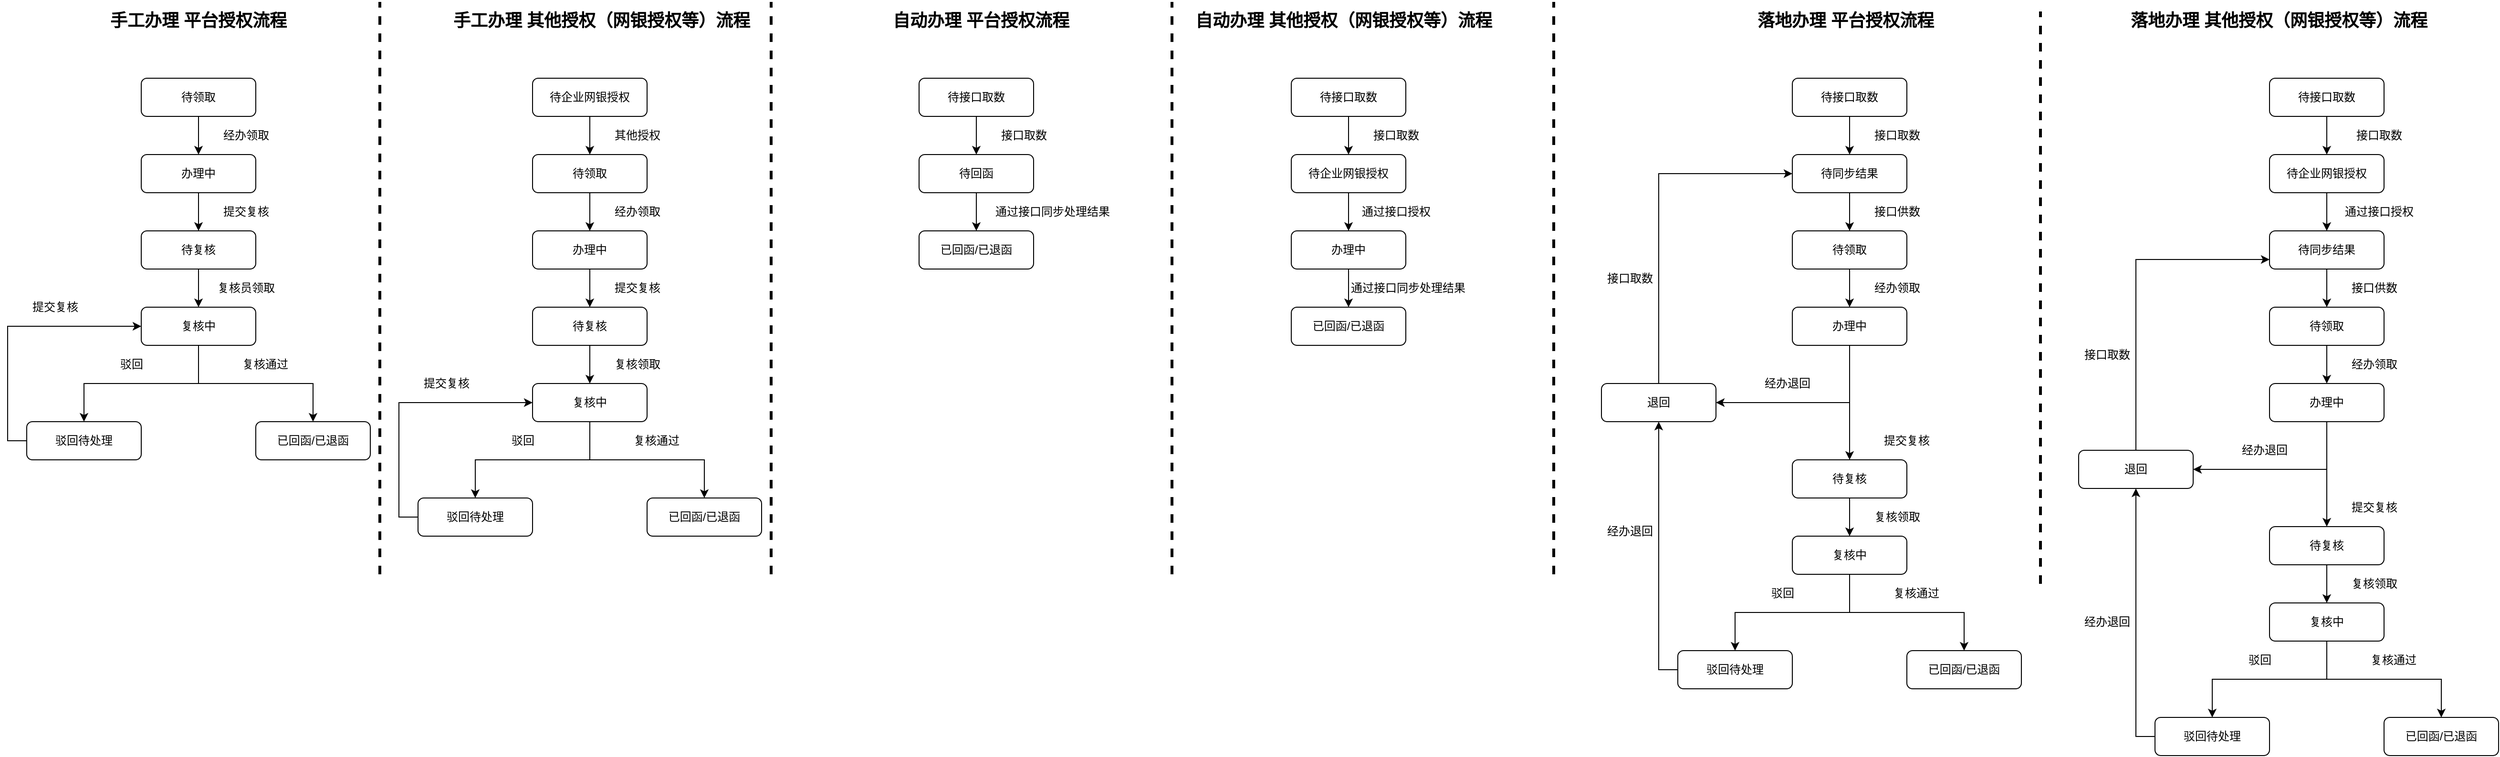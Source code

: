 <mxfile version="14.9.3" type="github">
  <diagram id="QbEDGIfnkf8j7JGIHZ4A" name="第 1 页">
    <mxGraphModel dx="2249" dy="794" grid="1" gridSize="10" guides="1" tooltips="1" connect="1" arrows="1" fold="1" page="1" pageScale="1" pageWidth="827" pageHeight="1169" math="0" shadow="0">
      <root>
        <mxCell id="0" />
        <mxCell id="1" parent="0" />
        <mxCell id="bwtcNRjYHlIZpcFxMYhS-3" style="edgeStyle=orthogonalEdgeStyle;rounded=0;orthogonalLoop=1;jettySize=auto;html=1;exitX=0.5;exitY=1;exitDx=0;exitDy=0;" parent="1" source="bwtcNRjYHlIZpcFxMYhS-1" target="bwtcNRjYHlIZpcFxMYhS-2" edge="1">
          <mxGeometry relative="1" as="geometry" />
        </mxCell>
        <mxCell id="bwtcNRjYHlIZpcFxMYhS-1" value="待企业网银授权" style="rounded=1;whiteSpace=wrap;html=1;" parent="1" vertex="1">
          <mxGeometry x="160" y="120" width="120" height="40" as="geometry" />
        </mxCell>
        <mxCell id="bwtcNRjYHlIZpcFxMYhS-6" style="edgeStyle=orthogonalEdgeStyle;rounded=0;orthogonalLoop=1;jettySize=auto;html=1;exitX=0.5;exitY=1;exitDx=0;exitDy=0;" parent="1" source="bwtcNRjYHlIZpcFxMYhS-2" target="bwtcNRjYHlIZpcFxMYhS-5" edge="1">
          <mxGeometry relative="1" as="geometry" />
        </mxCell>
        <mxCell id="bwtcNRjYHlIZpcFxMYhS-2" value="待领取" style="rounded=1;whiteSpace=wrap;html=1;" parent="1" vertex="1">
          <mxGeometry x="160" y="200" width="120" height="40" as="geometry" />
        </mxCell>
        <mxCell id="bwtcNRjYHlIZpcFxMYhS-4" value="其他授权" style="text;html=1;strokeColor=none;fillColor=none;align=center;verticalAlign=middle;whiteSpace=wrap;rounded=0;" parent="1" vertex="1">
          <mxGeometry x="220" y="170" width="100" height="20" as="geometry" />
        </mxCell>
        <mxCell id="bwtcNRjYHlIZpcFxMYhS-9" style="edgeStyle=orthogonalEdgeStyle;rounded=0;orthogonalLoop=1;jettySize=auto;html=1;exitX=0.5;exitY=1;exitDx=0;exitDy=0;" parent="1" source="bwtcNRjYHlIZpcFxMYhS-5" target="bwtcNRjYHlIZpcFxMYhS-8" edge="1">
          <mxGeometry relative="1" as="geometry" />
        </mxCell>
        <mxCell id="bwtcNRjYHlIZpcFxMYhS-5" value="办理中" style="rounded=1;whiteSpace=wrap;html=1;" parent="1" vertex="1">
          <mxGeometry x="160" y="280" width="120" height="40" as="geometry" />
        </mxCell>
        <mxCell id="bwtcNRjYHlIZpcFxMYhS-7" value="经办领取" style="text;html=1;strokeColor=none;fillColor=none;align=center;verticalAlign=middle;whiteSpace=wrap;rounded=0;" parent="1" vertex="1">
          <mxGeometry x="220" y="250" width="100" height="20" as="geometry" />
        </mxCell>
        <mxCell id="bwtcNRjYHlIZpcFxMYhS-12" style="edgeStyle=orthogonalEdgeStyle;rounded=0;orthogonalLoop=1;jettySize=auto;html=1;exitX=0.5;exitY=1;exitDx=0;exitDy=0;" parent="1" source="bwtcNRjYHlIZpcFxMYhS-8" target="bwtcNRjYHlIZpcFxMYhS-11" edge="1">
          <mxGeometry relative="1" as="geometry" />
        </mxCell>
        <mxCell id="bwtcNRjYHlIZpcFxMYhS-8" value="待复核" style="rounded=1;whiteSpace=wrap;html=1;" parent="1" vertex="1">
          <mxGeometry x="160" y="360" width="120" height="40" as="geometry" />
        </mxCell>
        <mxCell id="bwtcNRjYHlIZpcFxMYhS-10" value="提交复核" style="text;html=1;strokeColor=none;fillColor=none;align=center;verticalAlign=middle;whiteSpace=wrap;rounded=0;" parent="1" vertex="1">
          <mxGeometry x="220" y="330" width="100" height="20" as="geometry" />
        </mxCell>
        <mxCell id="bwtcNRjYHlIZpcFxMYhS-15" style="edgeStyle=orthogonalEdgeStyle;rounded=0;orthogonalLoop=1;jettySize=auto;html=1;exitX=0.5;exitY=1;exitDx=0;exitDy=0;" parent="1" source="bwtcNRjYHlIZpcFxMYhS-11" target="bwtcNRjYHlIZpcFxMYhS-14" edge="1">
          <mxGeometry relative="1" as="geometry" />
        </mxCell>
        <mxCell id="bwtcNRjYHlIZpcFxMYhS-22" style="edgeStyle=orthogonalEdgeStyle;rounded=0;orthogonalLoop=1;jettySize=auto;html=1;exitX=0.5;exitY=1;exitDx=0;exitDy=0;entryX=0.5;entryY=0;entryDx=0;entryDy=0;" parent="1" source="bwtcNRjYHlIZpcFxMYhS-11" target="zrfnW6xLEB0KDfIsIBgX-29" edge="1">
          <mxGeometry relative="1" as="geometry">
            <mxPoint x="100" y="560" as="targetPoint" />
          </mxGeometry>
        </mxCell>
        <mxCell id="bwtcNRjYHlIZpcFxMYhS-11" value="复核中" style="rounded=1;whiteSpace=wrap;html=1;" parent="1" vertex="1">
          <mxGeometry x="160" y="440" width="120" height="40" as="geometry" />
        </mxCell>
        <mxCell id="bwtcNRjYHlIZpcFxMYhS-13" value="复核领取" style="text;html=1;strokeColor=none;fillColor=none;align=center;verticalAlign=middle;whiteSpace=wrap;rounded=0;" parent="1" vertex="1">
          <mxGeometry x="220" y="410" width="100" height="20" as="geometry" />
        </mxCell>
        <mxCell id="bwtcNRjYHlIZpcFxMYhS-14" value="已回函/已退函" style="rounded=1;whiteSpace=wrap;html=1;" parent="1" vertex="1">
          <mxGeometry x="280" y="560" width="120" height="40" as="geometry" />
        </mxCell>
        <mxCell id="bwtcNRjYHlIZpcFxMYhS-18" value="复核通过" style="text;html=1;strokeColor=none;fillColor=none;align=center;verticalAlign=middle;whiteSpace=wrap;rounded=0;" parent="1" vertex="1">
          <mxGeometry x="240" y="490" width="100" height="20" as="geometry" />
        </mxCell>
        <mxCell id="bwtcNRjYHlIZpcFxMYhS-20" value="驳回" style="text;html=1;strokeColor=none;fillColor=none;align=center;verticalAlign=middle;whiteSpace=wrap;rounded=0;" parent="1" vertex="1">
          <mxGeometry x="120" y="490" width="60" height="20" as="geometry" />
        </mxCell>
        <mxCell id="bwtcNRjYHlIZpcFxMYhS-23" style="edgeStyle=orthogonalEdgeStyle;rounded=0;orthogonalLoop=1;jettySize=auto;html=1;exitX=0;exitY=0.5;exitDx=0;exitDy=0;entryX=0;entryY=0.5;entryDx=0;entryDy=0;" parent="1" source="zrfnW6xLEB0KDfIsIBgX-29" target="bwtcNRjYHlIZpcFxMYhS-11" edge="1">
          <mxGeometry relative="1" as="geometry">
            <Array as="points">
              <mxPoint x="20" y="580" />
              <mxPoint x="20" y="460" />
            </Array>
            <mxPoint x="40" y="580" as="sourcePoint" />
          </mxGeometry>
        </mxCell>
        <mxCell id="bwtcNRjYHlIZpcFxMYhS-24" value="提交复核" style="text;html=1;strokeColor=none;fillColor=none;align=center;verticalAlign=middle;whiteSpace=wrap;rounded=0;" parent="1" vertex="1">
          <mxGeometry x="40" y="430" width="60" height="20" as="geometry" />
        </mxCell>
        <mxCell id="bwtcNRjYHlIZpcFxMYhS-25" value="手工办理 其他授权（网银授权等）流程" style="text;html=1;strokeColor=none;fillColor=none;align=center;verticalAlign=middle;whiteSpace=wrap;rounded=0;fontSize=18;fontStyle=1" parent="1" vertex="1">
          <mxGeometry x="75" y="40" width="315" height="40" as="geometry" />
        </mxCell>
        <mxCell id="bwtcNRjYHlIZpcFxMYhS-28" style="edgeStyle=orthogonalEdgeStyle;rounded=0;orthogonalLoop=1;jettySize=auto;html=1;exitX=0.5;exitY=1;exitDx=0;exitDy=0;" parent="1" source="bwtcNRjYHlIZpcFxMYhS-29" target="bwtcNRjYHlIZpcFxMYhS-32" edge="1">
          <mxGeometry relative="1" as="geometry" />
        </mxCell>
        <mxCell id="bwtcNRjYHlIZpcFxMYhS-29" value="待领取" style="rounded=1;whiteSpace=wrap;html=1;" parent="1" vertex="1">
          <mxGeometry x="-250" y="120" width="120" height="40" as="geometry" />
        </mxCell>
        <mxCell id="bwtcNRjYHlIZpcFxMYhS-31" style="edgeStyle=orthogonalEdgeStyle;rounded=0;orthogonalLoop=1;jettySize=auto;html=1;exitX=0.5;exitY=1;exitDx=0;exitDy=0;" parent="1" source="bwtcNRjYHlIZpcFxMYhS-32" target="bwtcNRjYHlIZpcFxMYhS-35" edge="1">
          <mxGeometry relative="1" as="geometry" />
        </mxCell>
        <mxCell id="bwtcNRjYHlIZpcFxMYhS-32" value="办理中" style="rounded=1;whiteSpace=wrap;html=1;" parent="1" vertex="1">
          <mxGeometry x="-250" y="200" width="120" height="40" as="geometry" />
        </mxCell>
        <mxCell id="bwtcNRjYHlIZpcFxMYhS-33" value="经办领取" style="text;html=1;strokeColor=none;fillColor=none;align=center;verticalAlign=middle;whiteSpace=wrap;rounded=0;" parent="1" vertex="1">
          <mxGeometry x="-190" y="170" width="100" height="20" as="geometry" />
        </mxCell>
        <mxCell id="bwtcNRjYHlIZpcFxMYhS-34" style="edgeStyle=orthogonalEdgeStyle;rounded=0;orthogonalLoop=1;jettySize=auto;html=1;exitX=0.5;exitY=1;exitDx=0;exitDy=0;" parent="1" source="bwtcNRjYHlIZpcFxMYhS-35" target="bwtcNRjYHlIZpcFxMYhS-39" edge="1">
          <mxGeometry relative="1" as="geometry" />
        </mxCell>
        <mxCell id="bwtcNRjYHlIZpcFxMYhS-35" value="待复核" style="rounded=1;whiteSpace=wrap;html=1;" parent="1" vertex="1">
          <mxGeometry x="-250" y="280" width="120" height="40" as="geometry" />
        </mxCell>
        <mxCell id="bwtcNRjYHlIZpcFxMYhS-36" value="提交复核" style="text;html=1;strokeColor=none;fillColor=none;align=center;verticalAlign=middle;whiteSpace=wrap;rounded=0;" parent="1" vertex="1">
          <mxGeometry x="-190" y="250" width="100" height="20" as="geometry" />
        </mxCell>
        <mxCell id="bwtcNRjYHlIZpcFxMYhS-37" style="edgeStyle=orthogonalEdgeStyle;rounded=0;orthogonalLoop=1;jettySize=auto;html=1;exitX=0.5;exitY=1;exitDx=0;exitDy=0;" parent="1" source="bwtcNRjYHlIZpcFxMYhS-39" target="bwtcNRjYHlIZpcFxMYhS-41" edge="1">
          <mxGeometry relative="1" as="geometry" />
        </mxCell>
        <mxCell id="bwtcNRjYHlIZpcFxMYhS-38" style="edgeStyle=orthogonalEdgeStyle;rounded=0;orthogonalLoop=1;jettySize=auto;html=1;exitX=0.5;exitY=1;exitDx=0;exitDy=0;entryX=0.5;entryY=0;entryDx=0;entryDy=0;" parent="1" source="bwtcNRjYHlIZpcFxMYhS-39" target="bwtcNRjYHlIZpcFxMYhS-45" edge="1">
          <mxGeometry relative="1" as="geometry" />
        </mxCell>
        <mxCell id="bwtcNRjYHlIZpcFxMYhS-39" value="复核中" style="rounded=1;whiteSpace=wrap;html=1;" parent="1" vertex="1">
          <mxGeometry x="-250" y="360" width="120" height="40" as="geometry" />
        </mxCell>
        <mxCell id="bwtcNRjYHlIZpcFxMYhS-40" value="复核员领取" style="text;html=1;strokeColor=none;fillColor=none;align=center;verticalAlign=middle;whiteSpace=wrap;rounded=0;" parent="1" vertex="1">
          <mxGeometry x="-190" y="330" width="100" height="20" as="geometry" />
        </mxCell>
        <mxCell id="bwtcNRjYHlIZpcFxMYhS-41" value="已回函/已退函" style="rounded=1;whiteSpace=wrap;html=1;" parent="1" vertex="1">
          <mxGeometry x="-130" y="480" width="120" height="40" as="geometry" />
        </mxCell>
        <mxCell id="bwtcNRjYHlIZpcFxMYhS-42" value="复核通过" style="text;html=1;strokeColor=none;fillColor=none;align=center;verticalAlign=middle;whiteSpace=wrap;rounded=0;" parent="1" vertex="1">
          <mxGeometry x="-170" y="410" width="100" height="20" as="geometry" />
        </mxCell>
        <mxCell id="bwtcNRjYHlIZpcFxMYhS-43" value="驳回" style="text;html=1;strokeColor=none;fillColor=none;align=center;verticalAlign=middle;whiteSpace=wrap;rounded=0;" parent="1" vertex="1">
          <mxGeometry x="-290" y="410" width="60" height="20" as="geometry" />
        </mxCell>
        <mxCell id="bwtcNRjYHlIZpcFxMYhS-44" style="edgeStyle=orthogonalEdgeStyle;rounded=0;orthogonalLoop=1;jettySize=auto;html=1;exitX=0;exitY=0.5;exitDx=0;exitDy=0;entryX=0;entryY=0.5;entryDx=0;entryDy=0;" parent="1" source="bwtcNRjYHlIZpcFxMYhS-45" target="bwtcNRjYHlIZpcFxMYhS-39" edge="1">
          <mxGeometry relative="1" as="geometry">
            <Array as="points">
              <mxPoint x="-390" y="500" />
              <mxPoint x="-390" y="380" />
            </Array>
          </mxGeometry>
        </mxCell>
        <mxCell id="bwtcNRjYHlIZpcFxMYhS-45" value="驳回待处理" style="rounded=1;whiteSpace=wrap;html=1;" parent="1" vertex="1">
          <mxGeometry x="-370" y="480" width="120" height="40" as="geometry" />
        </mxCell>
        <mxCell id="bwtcNRjYHlIZpcFxMYhS-46" value="提交复核" style="text;html=1;strokeColor=none;fillColor=none;align=center;verticalAlign=middle;whiteSpace=wrap;rounded=0;" parent="1" vertex="1">
          <mxGeometry x="-370" y="350" width="60" height="20" as="geometry" />
        </mxCell>
        <mxCell id="bwtcNRjYHlIZpcFxMYhS-47" value="手工办理 平台授权流程" style="text;html=1;strokeColor=none;fillColor=none;align=center;verticalAlign=middle;whiteSpace=wrap;rounded=0;fontSize=18;fontStyle=1" parent="1" vertex="1">
          <mxGeometry x="-335" y="40" width="290" height="40" as="geometry" />
        </mxCell>
        <mxCell id="bwtcNRjYHlIZpcFxMYhS-48" value="" style="endArrow=none;dashed=1;html=1;fontSize=18;fontStyle=1;strokeWidth=3;" parent="1" edge="1">
          <mxGeometry width="50" height="50" relative="1" as="geometry">
            <mxPoint x="410" y="640" as="sourcePoint" />
            <mxPoint x="410" y="40" as="targetPoint" />
          </mxGeometry>
        </mxCell>
        <mxCell id="bwtcNRjYHlIZpcFxMYhS-50" value="" style="endArrow=none;dashed=1;html=1;fontSize=18;fontStyle=1;strokeWidth=3;" parent="1" edge="1">
          <mxGeometry width="50" height="50" relative="1" as="geometry">
            <mxPoint x="830" y="640" as="sourcePoint" />
            <mxPoint x="830" y="40" as="targetPoint" />
          </mxGeometry>
        </mxCell>
        <mxCell id="bwtcNRjYHlIZpcFxMYhS-103" style="edgeStyle=orthogonalEdgeStyle;rounded=0;orthogonalLoop=1;jettySize=auto;html=1;exitX=0.5;exitY=1;exitDx=0;exitDy=0;strokeWidth=1;fontSize=12;" parent="1" source="bwtcNRjYHlIZpcFxMYhS-52" target="bwtcNRjYHlIZpcFxMYhS-102" edge="1">
          <mxGeometry relative="1" as="geometry" />
        </mxCell>
        <mxCell id="bwtcNRjYHlIZpcFxMYhS-52" value="待企业网银授权" style="rounded=1;whiteSpace=wrap;html=1;" parent="1" vertex="1">
          <mxGeometry x="955" y="200" width="120" height="40" as="geometry" />
        </mxCell>
        <mxCell id="bwtcNRjYHlIZpcFxMYhS-72" value="自动办理 其他授权（网银授权等）流程" style="text;html=1;strokeColor=none;fillColor=none;align=center;verticalAlign=middle;whiteSpace=wrap;rounded=0;fontSize=18;fontStyle=1" parent="1" vertex="1">
          <mxGeometry x="840" y="50" width="340" height="20" as="geometry" />
        </mxCell>
        <mxCell id="bwtcNRjYHlIZpcFxMYhS-73" value="" style="endArrow=none;dashed=1;html=1;fontSize=18;fontStyle=1;strokeWidth=3;" parent="1" edge="1">
          <mxGeometry width="50" height="50" relative="1" as="geometry">
            <mxPoint x="1230" y="640" as="sourcePoint" />
            <mxPoint x="1230" y="40" as="targetPoint" />
          </mxGeometry>
        </mxCell>
        <mxCell id="bwtcNRjYHlIZpcFxMYhS-94" value="自动办理 平台授权流程" style="text;html=1;strokeColor=none;fillColor=none;align=center;verticalAlign=middle;whiteSpace=wrap;rounded=0;fontSize=18;fontStyle=1" parent="1" vertex="1">
          <mxGeometry x="485" y="50" width="290" height="20" as="geometry" />
        </mxCell>
        <mxCell id="bwtcNRjYHlIZpcFxMYhS-99" value="已回函/已退函" style="rounded=1;whiteSpace=wrap;html=1;fontSize=12;" parent="1" vertex="1">
          <mxGeometry x="955" y="360" width="120" height="40" as="geometry" />
        </mxCell>
        <mxCell id="bwtcNRjYHlIZpcFxMYhS-106" style="edgeStyle=orthogonalEdgeStyle;rounded=0;orthogonalLoop=1;jettySize=auto;html=1;exitX=0.5;exitY=1;exitDx=0;exitDy=0;strokeWidth=1;fontSize=12;" parent="1" source="bwtcNRjYHlIZpcFxMYhS-102" target="bwtcNRjYHlIZpcFxMYhS-99" edge="1">
          <mxGeometry relative="1" as="geometry" />
        </mxCell>
        <mxCell id="bwtcNRjYHlIZpcFxMYhS-102" value="办理中" style="rounded=1;whiteSpace=wrap;html=1;fontSize=12;" parent="1" vertex="1">
          <mxGeometry x="955" y="280" width="120" height="40" as="geometry" />
        </mxCell>
        <mxCell id="bwtcNRjYHlIZpcFxMYhS-104" value="通过接口授权" style="text;html=1;strokeColor=none;fillColor=none;align=center;verticalAlign=middle;whiteSpace=wrap;rounded=0;" parent="1" vertex="1">
          <mxGeometry x="1015" y="250" width="100" height="20" as="geometry" />
        </mxCell>
        <mxCell id="bwtcNRjYHlIZpcFxMYhS-108" value="落地办理 其他授权（网银授权等）流程" style="text;html=1;strokeColor=none;fillColor=none;align=center;verticalAlign=middle;whiteSpace=wrap;rounded=0;fontSize=18;fontStyle=1" parent="1" vertex="1">
          <mxGeometry x="1830" y="50" width="320" height="20" as="geometry" />
        </mxCell>
        <mxCell id="bwtcNRjYHlIZpcFxMYhS-114" style="edgeStyle=orthogonalEdgeStyle;rounded=0;orthogonalLoop=1;jettySize=auto;html=1;exitX=0.5;exitY=1;exitDx=0;exitDy=0;strokeWidth=1;fontSize=12;" parent="1" source="bwtcNRjYHlIZpcFxMYhS-109" target="bwtcNRjYHlIZpcFxMYhS-113" edge="1">
          <mxGeometry relative="1" as="geometry" />
        </mxCell>
        <mxCell id="bwtcNRjYHlIZpcFxMYhS-109" value="待接口取数" style="rounded=1;whiteSpace=wrap;html=1;" parent="1" vertex="1">
          <mxGeometry x="1980" y="120" width="120" height="40" as="geometry" />
        </mxCell>
        <mxCell id="bwtcNRjYHlIZpcFxMYhS-111" style="edgeStyle=orthogonalEdgeStyle;rounded=0;orthogonalLoop=1;jettySize=auto;html=1;exitX=0.5;exitY=1;exitDx=0;exitDy=0;entryX=0.5;entryY=0;entryDx=0;entryDy=0;strokeWidth=1;fontSize=12;" parent="1" source="bwtcNRjYHlIZpcFxMYhS-110" target="bwtcNRjYHlIZpcFxMYhS-52" edge="1">
          <mxGeometry relative="1" as="geometry" />
        </mxCell>
        <mxCell id="bwtcNRjYHlIZpcFxMYhS-110" value="待接口取数" style="rounded=1;whiteSpace=wrap;html=1;" parent="1" vertex="1">
          <mxGeometry x="955" y="120" width="120" height="40" as="geometry" />
        </mxCell>
        <mxCell id="bwtcNRjYHlIZpcFxMYhS-112" value="接口取数" style="text;html=1;strokeColor=none;fillColor=none;align=center;verticalAlign=middle;whiteSpace=wrap;rounded=0;" parent="1" vertex="1">
          <mxGeometry x="1015" y="170" width="100" height="20" as="geometry" />
        </mxCell>
        <mxCell id="zrfnW6xLEB0KDfIsIBgX-12" style="edgeStyle=orthogonalEdgeStyle;rounded=0;orthogonalLoop=1;jettySize=auto;html=1;exitX=0.5;exitY=1;exitDx=0;exitDy=0;entryX=0.5;entryY=0;entryDx=0;entryDy=0;" edge="1" parent="1" source="bwtcNRjYHlIZpcFxMYhS-113" target="zrfnW6xLEB0KDfIsIBgX-10">
          <mxGeometry relative="1" as="geometry" />
        </mxCell>
        <mxCell id="bwtcNRjYHlIZpcFxMYhS-113" value="待企业网银授权" style="rounded=1;whiteSpace=wrap;html=1;fontSize=12;" parent="1" vertex="1">
          <mxGeometry x="1980" y="200" width="120" height="40" as="geometry" />
        </mxCell>
        <mxCell id="bwtcNRjYHlIZpcFxMYhS-115" value="接口取数" style="text;html=1;strokeColor=none;fillColor=none;align=center;verticalAlign=middle;whiteSpace=wrap;rounded=0;" parent="1" vertex="1">
          <mxGeometry x="2045" y="170" width="100" height="20" as="geometry" />
        </mxCell>
        <mxCell id="bwtcNRjYHlIZpcFxMYhS-124" value="通过接口授权" style="text;html=1;strokeColor=none;fillColor=none;align=center;verticalAlign=middle;whiteSpace=wrap;rounded=0;" parent="1" vertex="1">
          <mxGeometry x="2045" y="250" width="100" height="20" as="geometry" />
        </mxCell>
        <mxCell id="bwtcNRjYHlIZpcFxMYhS-165" style="edgeStyle=orthogonalEdgeStyle;rounded=0;orthogonalLoop=1;jettySize=auto;html=1;exitX=0.5;exitY=1;exitDx=0;exitDy=0;strokeWidth=1;fontSize=12;" parent="1" source="bwtcNRjYHlIZpcFxMYhS-154" target="bwtcNRjYHlIZpcFxMYhS-164" edge="1">
          <mxGeometry relative="1" as="geometry" />
        </mxCell>
        <mxCell id="bwtcNRjYHlIZpcFxMYhS-154" value="待回函" style="rounded=1;whiteSpace=wrap;html=1;" parent="1" vertex="1">
          <mxGeometry x="565" y="200" width="120" height="40" as="geometry" />
        </mxCell>
        <mxCell id="bwtcNRjYHlIZpcFxMYhS-160" value="通过接口同步处理结果" style="text;html=1;strokeColor=none;fillColor=none;align=center;verticalAlign=middle;whiteSpace=wrap;rounded=0;" parent="1" vertex="1">
          <mxGeometry x="640" y="250" width="130" height="20" as="geometry" />
        </mxCell>
        <mxCell id="bwtcNRjYHlIZpcFxMYhS-161" style="edgeStyle=orthogonalEdgeStyle;rounded=0;orthogonalLoop=1;jettySize=auto;html=1;exitX=0.5;exitY=1;exitDx=0;exitDy=0;entryX=0.5;entryY=0;entryDx=0;entryDy=0;strokeWidth=1;fontSize=12;" parent="1" source="bwtcNRjYHlIZpcFxMYhS-162" target="bwtcNRjYHlIZpcFxMYhS-154" edge="1">
          <mxGeometry relative="1" as="geometry" />
        </mxCell>
        <mxCell id="bwtcNRjYHlIZpcFxMYhS-162" value="待接口取数" style="rounded=1;whiteSpace=wrap;html=1;" parent="1" vertex="1">
          <mxGeometry x="565" y="120" width="120" height="40" as="geometry" />
        </mxCell>
        <mxCell id="bwtcNRjYHlIZpcFxMYhS-163" value="接口取数" style="text;html=1;strokeColor=none;fillColor=none;align=center;verticalAlign=middle;whiteSpace=wrap;rounded=0;" parent="1" vertex="1">
          <mxGeometry x="625" y="170" width="100" height="20" as="geometry" />
        </mxCell>
        <mxCell id="bwtcNRjYHlIZpcFxMYhS-164" value="已回函/已退函" style="rounded=1;whiteSpace=wrap;html=1;fontSize=12;" parent="1" vertex="1">
          <mxGeometry x="565" y="280" width="120" height="40" as="geometry" />
        </mxCell>
        <mxCell id="bwtcNRjYHlIZpcFxMYhS-170" value="落地办理 平台授权流程" style="text;html=1;strokeColor=none;fillColor=none;align=center;verticalAlign=middle;whiteSpace=wrap;rounded=0;fontSize=18;fontStyle=1" parent="1" vertex="1">
          <mxGeometry x="1391" y="50" width="290" height="20" as="geometry" />
        </mxCell>
        <mxCell id="bwtcNRjYHlIZpcFxMYhS-201" value="通过接口同步处理结果" style="text;html=1;strokeColor=none;fillColor=none;align=center;verticalAlign=middle;whiteSpace=wrap;rounded=0;" parent="1" vertex="1">
          <mxGeometry x="1015" y="330" width="125" height="20" as="geometry" />
        </mxCell>
        <mxCell id="fkF1EM9bubWEw_HmZlim-2" value="" style="endArrow=none;dashed=1;html=1;fontSize=18;fontStyle=1;strokeWidth=3;" parent="1" edge="1">
          <mxGeometry width="50" height="50" relative="1" as="geometry">
            <mxPoint x="1740" y="650" as="sourcePoint" />
            <mxPoint x="1740" y="50" as="targetPoint" />
          </mxGeometry>
        </mxCell>
        <mxCell id="fkF1EM9bubWEw_HmZlim-3" value="" style="endArrow=none;dashed=1;html=1;fontSize=18;fontStyle=1;strokeWidth=3;" parent="1" edge="1">
          <mxGeometry width="50" height="50" relative="1" as="geometry">
            <mxPoint y="640" as="sourcePoint" />
            <mxPoint y="40" as="targetPoint" />
          </mxGeometry>
        </mxCell>
        <mxCell id="fkF1EM9bubWEw_HmZlim-22" style="edgeStyle=orthogonalEdgeStyle;rounded=0;orthogonalLoop=1;jettySize=auto;html=1;exitX=0.5;exitY=1;exitDx=0;exitDy=0;" parent="1" source="fkF1EM9bubWEw_HmZlim-23" target="fkF1EM9bubWEw_HmZlim-25" edge="1">
          <mxGeometry relative="1" as="geometry" />
        </mxCell>
        <mxCell id="fkF1EM9bubWEw_HmZlim-23" value="待领取" style="rounded=1;whiteSpace=wrap;html=1;" parent="1" vertex="1">
          <mxGeometry x="1480" y="280" width="120" height="40" as="geometry" />
        </mxCell>
        <mxCell id="fkF1EM9bubWEw_HmZlim-24" style="edgeStyle=orthogonalEdgeStyle;rounded=0;orthogonalLoop=1;jettySize=auto;html=1;exitX=0.5;exitY=1;exitDx=0;exitDy=0;" parent="1" source="fkF1EM9bubWEw_HmZlim-25" target="fkF1EM9bubWEw_HmZlim-28" edge="1">
          <mxGeometry relative="1" as="geometry">
            <mxPoint x="1540" y="440" as="sourcePoint" />
          </mxGeometry>
        </mxCell>
        <mxCell id="zrfnW6xLEB0KDfIsIBgX-15" style="edgeStyle=orthogonalEdgeStyle;rounded=0;orthogonalLoop=1;jettySize=auto;html=1;exitX=0.5;exitY=1;exitDx=0;exitDy=0;entryX=1;entryY=0.5;entryDx=0;entryDy=0;" edge="1" parent="1" source="fkF1EM9bubWEw_HmZlim-25" target="zrfnW6xLEB0KDfIsIBgX-14">
          <mxGeometry relative="1" as="geometry">
            <mxPoint x="1540" y="440" as="sourcePoint" />
            <Array as="points">
              <mxPoint x="1540" y="460" />
            </Array>
          </mxGeometry>
        </mxCell>
        <mxCell id="fkF1EM9bubWEw_HmZlim-25" value="办理中" style="rounded=1;whiteSpace=wrap;html=1;" parent="1" vertex="1">
          <mxGeometry x="1480" y="360" width="120" height="40" as="geometry" />
        </mxCell>
        <mxCell id="fkF1EM9bubWEw_HmZlim-26" value="经办领取" style="text;html=1;strokeColor=none;fillColor=none;align=center;verticalAlign=middle;whiteSpace=wrap;rounded=0;" parent="1" vertex="1">
          <mxGeometry x="1540" y="330" width="100" height="20" as="geometry" />
        </mxCell>
        <mxCell id="fkF1EM9bubWEw_HmZlim-27" style="edgeStyle=orthogonalEdgeStyle;rounded=0;orthogonalLoop=1;jettySize=auto;html=1;exitX=0.5;exitY=1;exitDx=0;exitDy=0;" parent="1" source="fkF1EM9bubWEw_HmZlim-28" target="fkF1EM9bubWEw_HmZlim-32" edge="1">
          <mxGeometry relative="1" as="geometry" />
        </mxCell>
        <mxCell id="fkF1EM9bubWEw_HmZlim-28" value="待复核" style="rounded=1;whiteSpace=wrap;html=1;" parent="1" vertex="1">
          <mxGeometry x="1480" y="520" width="120" height="40" as="geometry" />
        </mxCell>
        <mxCell id="fkF1EM9bubWEw_HmZlim-29" value="提交复核" style="text;html=1;strokeColor=none;fillColor=none;align=center;verticalAlign=middle;whiteSpace=wrap;rounded=0;" parent="1" vertex="1">
          <mxGeometry x="1550" y="490" width="100" height="20" as="geometry" />
        </mxCell>
        <mxCell id="fkF1EM9bubWEw_HmZlim-30" style="edgeStyle=orthogonalEdgeStyle;rounded=0;orthogonalLoop=1;jettySize=auto;html=1;exitX=0.5;exitY=1;exitDx=0;exitDy=0;" parent="1" source="fkF1EM9bubWEw_HmZlim-32" target="fkF1EM9bubWEw_HmZlim-34" edge="1">
          <mxGeometry relative="1" as="geometry" />
        </mxCell>
        <mxCell id="fkF1EM9bubWEw_HmZlim-31" style="edgeStyle=orthogonalEdgeStyle;rounded=0;orthogonalLoop=1;jettySize=auto;html=1;exitX=0.5;exitY=1;exitDx=0;exitDy=0;entryX=0.5;entryY=0;entryDx=0;entryDy=0;" parent="1" source="fkF1EM9bubWEw_HmZlim-32" target="fkF1EM9bubWEw_HmZlim-38" edge="1">
          <mxGeometry relative="1" as="geometry" />
        </mxCell>
        <mxCell id="fkF1EM9bubWEw_HmZlim-32" value="复核中" style="rounded=1;whiteSpace=wrap;html=1;" parent="1" vertex="1">
          <mxGeometry x="1480" y="600" width="120" height="40" as="geometry" />
        </mxCell>
        <mxCell id="fkF1EM9bubWEw_HmZlim-33" value="复核领取" style="text;html=1;strokeColor=none;fillColor=none;align=center;verticalAlign=middle;whiteSpace=wrap;rounded=0;" parent="1" vertex="1">
          <mxGeometry x="1540" y="570" width="100" height="20" as="geometry" />
        </mxCell>
        <mxCell id="fkF1EM9bubWEw_HmZlim-34" value="已回函/已退函" style="rounded=1;whiteSpace=wrap;html=1;" parent="1" vertex="1">
          <mxGeometry x="1600" y="720" width="120" height="40" as="geometry" />
        </mxCell>
        <mxCell id="fkF1EM9bubWEw_HmZlim-35" value="复核通过" style="text;html=1;strokeColor=none;fillColor=none;align=center;verticalAlign=middle;whiteSpace=wrap;rounded=0;" parent="1" vertex="1">
          <mxGeometry x="1560" y="650" width="100" height="20" as="geometry" />
        </mxCell>
        <mxCell id="fkF1EM9bubWEw_HmZlim-36" value="驳回" style="text;html=1;strokeColor=none;fillColor=none;align=center;verticalAlign=middle;whiteSpace=wrap;rounded=0;" parent="1" vertex="1">
          <mxGeometry x="1440" y="650" width="60" height="20" as="geometry" />
        </mxCell>
        <mxCell id="fkF1EM9bubWEw_HmZlim-37" style="edgeStyle=orthogonalEdgeStyle;rounded=0;orthogonalLoop=1;jettySize=auto;html=1;exitX=0;exitY=0.5;exitDx=0;exitDy=0;entryX=0.5;entryY=1;entryDx=0;entryDy=0;" parent="1" source="fkF1EM9bubWEw_HmZlim-38" target="zrfnW6xLEB0KDfIsIBgX-14" edge="1">
          <mxGeometry relative="1" as="geometry">
            <Array as="points">
              <mxPoint x="1340" y="740" />
            </Array>
            <mxPoint x="1480" y="540" as="targetPoint" />
          </mxGeometry>
        </mxCell>
        <mxCell id="fkF1EM9bubWEw_HmZlim-38" value="驳回待处理" style="rounded=1;whiteSpace=wrap;html=1;" parent="1" vertex="1">
          <mxGeometry x="1360" y="720" width="120" height="40" as="geometry" />
        </mxCell>
        <mxCell id="fkF1EM9bubWEw_HmZlim-40" style="edgeStyle=orthogonalEdgeStyle;rounded=0;orthogonalLoop=1;jettySize=auto;html=1;exitX=0.5;exitY=1;exitDx=0;exitDy=0;" parent="1" source="fkF1EM9bubWEw_HmZlim-41" target="fkF1EM9bubWEw_HmZlim-43" edge="1">
          <mxGeometry relative="1" as="geometry" />
        </mxCell>
        <mxCell id="fkF1EM9bubWEw_HmZlim-41" value="待领取" style="rounded=1;whiteSpace=wrap;html=1;" parent="1" vertex="1">
          <mxGeometry x="1980" y="360" width="120" height="40" as="geometry" />
        </mxCell>
        <mxCell id="fkF1EM9bubWEw_HmZlim-42" style="edgeStyle=orthogonalEdgeStyle;rounded=0;orthogonalLoop=1;jettySize=auto;html=1;exitX=0.5;exitY=1;exitDx=0;exitDy=0;" parent="1" source="fkF1EM9bubWEw_HmZlim-43" target="fkF1EM9bubWEw_HmZlim-46" edge="1">
          <mxGeometry relative="1" as="geometry" />
        </mxCell>
        <mxCell id="zrfnW6xLEB0KDfIsIBgX-20" style="edgeStyle=orthogonalEdgeStyle;rounded=0;orthogonalLoop=1;jettySize=auto;html=1;exitX=0.5;exitY=1;exitDx=0;exitDy=0;entryX=1;entryY=0.5;entryDx=0;entryDy=0;" edge="1" parent="1" source="fkF1EM9bubWEw_HmZlim-43" target="zrfnW6xLEB0KDfIsIBgX-19">
          <mxGeometry relative="1" as="geometry" />
        </mxCell>
        <mxCell id="fkF1EM9bubWEw_HmZlim-43" value="办理中" style="rounded=1;whiteSpace=wrap;html=1;" parent="1" vertex="1">
          <mxGeometry x="1980" y="440" width="120" height="40" as="geometry" />
        </mxCell>
        <mxCell id="fkF1EM9bubWEw_HmZlim-44" value="经办领取" style="text;html=1;strokeColor=none;fillColor=none;align=center;verticalAlign=middle;whiteSpace=wrap;rounded=0;" parent="1" vertex="1">
          <mxGeometry x="2040" y="410" width="100" height="20" as="geometry" />
        </mxCell>
        <mxCell id="fkF1EM9bubWEw_HmZlim-45" style="edgeStyle=orthogonalEdgeStyle;rounded=0;orthogonalLoop=1;jettySize=auto;html=1;exitX=0.5;exitY=1;exitDx=0;exitDy=0;" parent="1" source="fkF1EM9bubWEw_HmZlim-46" target="fkF1EM9bubWEw_HmZlim-50" edge="1">
          <mxGeometry relative="1" as="geometry" />
        </mxCell>
        <mxCell id="fkF1EM9bubWEw_HmZlim-46" value="待复核" style="rounded=1;whiteSpace=wrap;html=1;" parent="1" vertex="1">
          <mxGeometry x="1980" y="590" width="120" height="40" as="geometry" />
        </mxCell>
        <mxCell id="fkF1EM9bubWEw_HmZlim-47" value="提交复核" style="text;html=1;strokeColor=none;fillColor=none;align=center;verticalAlign=middle;whiteSpace=wrap;rounded=0;" parent="1" vertex="1">
          <mxGeometry x="2040" y="560" width="100" height="20" as="geometry" />
        </mxCell>
        <mxCell id="fkF1EM9bubWEw_HmZlim-48" style="edgeStyle=orthogonalEdgeStyle;rounded=0;orthogonalLoop=1;jettySize=auto;html=1;exitX=0.5;exitY=1;exitDx=0;exitDy=0;" parent="1" source="fkF1EM9bubWEw_HmZlim-50" target="fkF1EM9bubWEw_HmZlim-52" edge="1">
          <mxGeometry relative="1" as="geometry" />
        </mxCell>
        <mxCell id="fkF1EM9bubWEw_HmZlim-49" style="edgeStyle=orthogonalEdgeStyle;rounded=0;orthogonalLoop=1;jettySize=auto;html=1;exitX=0.5;exitY=1;exitDx=0;exitDy=0;entryX=0.5;entryY=0;entryDx=0;entryDy=0;" parent="1" source="fkF1EM9bubWEw_HmZlim-50" target="fkF1EM9bubWEw_HmZlim-56" edge="1">
          <mxGeometry relative="1" as="geometry" />
        </mxCell>
        <mxCell id="fkF1EM9bubWEw_HmZlim-50" value="复核中" style="rounded=1;whiteSpace=wrap;html=1;" parent="1" vertex="1">
          <mxGeometry x="1980" y="670" width="120" height="40" as="geometry" />
        </mxCell>
        <mxCell id="fkF1EM9bubWEw_HmZlim-51" value="复核领取" style="text;html=1;strokeColor=none;fillColor=none;align=center;verticalAlign=middle;whiteSpace=wrap;rounded=0;" parent="1" vertex="1">
          <mxGeometry x="2040" y="640" width="100" height="20" as="geometry" />
        </mxCell>
        <mxCell id="fkF1EM9bubWEw_HmZlim-52" value="已回函/已退函" style="rounded=1;whiteSpace=wrap;html=1;" parent="1" vertex="1">
          <mxGeometry x="2100" y="790" width="120" height="40" as="geometry" />
        </mxCell>
        <mxCell id="fkF1EM9bubWEw_HmZlim-53" value="复核通过" style="text;html=1;strokeColor=none;fillColor=none;align=center;verticalAlign=middle;whiteSpace=wrap;rounded=0;" parent="1" vertex="1">
          <mxGeometry x="2060" y="720" width="100" height="20" as="geometry" />
        </mxCell>
        <mxCell id="fkF1EM9bubWEw_HmZlim-54" value="驳回" style="text;html=1;strokeColor=none;fillColor=none;align=center;verticalAlign=middle;whiteSpace=wrap;rounded=0;" parent="1" vertex="1">
          <mxGeometry x="1940" y="720" width="60" height="20" as="geometry" />
        </mxCell>
        <mxCell id="fkF1EM9bubWEw_HmZlim-55" style="edgeStyle=orthogonalEdgeStyle;rounded=0;orthogonalLoop=1;jettySize=auto;html=1;exitX=0;exitY=0.5;exitDx=0;exitDy=0;entryX=0.5;entryY=1;entryDx=0;entryDy=0;" parent="1" source="fkF1EM9bubWEw_HmZlim-56" target="zrfnW6xLEB0KDfIsIBgX-19" edge="1">
          <mxGeometry relative="1" as="geometry">
            <Array as="points">
              <mxPoint x="1840" y="810" />
            </Array>
            <mxPoint x="1980" y="380" as="targetPoint" />
          </mxGeometry>
        </mxCell>
        <mxCell id="fkF1EM9bubWEw_HmZlim-56" value="驳回待处理" style="rounded=1;whiteSpace=wrap;html=1;" parent="1" vertex="1">
          <mxGeometry x="1860" y="790" width="120" height="40" as="geometry" />
        </mxCell>
        <mxCell id="zrfnW6xLEB0KDfIsIBgX-6" style="edgeStyle=orthogonalEdgeStyle;rounded=0;orthogonalLoop=1;jettySize=auto;html=1;exitX=0.5;exitY=1;exitDx=0;exitDy=0;entryX=0.5;entryY=0;entryDx=0;entryDy=0;" edge="1" parent="1" source="zrfnW6xLEB0KDfIsIBgX-1" target="zrfnW6xLEB0KDfIsIBgX-5">
          <mxGeometry relative="1" as="geometry" />
        </mxCell>
        <mxCell id="zrfnW6xLEB0KDfIsIBgX-1" value="待接口取数" style="rounded=1;whiteSpace=wrap;html=1;" vertex="1" parent="1">
          <mxGeometry x="1480" y="120" width="120" height="40" as="geometry" />
        </mxCell>
        <mxCell id="zrfnW6xLEB0KDfIsIBgX-4" value="接口取数" style="text;html=1;strokeColor=none;fillColor=none;align=center;verticalAlign=middle;whiteSpace=wrap;rounded=0;" vertex="1" parent="1">
          <mxGeometry x="1540" y="170" width="100" height="20" as="geometry" />
        </mxCell>
        <mxCell id="zrfnW6xLEB0KDfIsIBgX-7" style="edgeStyle=orthogonalEdgeStyle;rounded=0;orthogonalLoop=1;jettySize=auto;html=1;exitX=0.5;exitY=1;exitDx=0;exitDy=0;entryX=0.5;entryY=0;entryDx=0;entryDy=0;" edge="1" parent="1" source="zrfnW6xLEB0KDfIsIBgX-5" target="fkF1EM9bubWEw_HmZlim-23">
          <mxGeometry relative="1" as="geometry" />
        </mxCell>
        <mxCell id="zrfnW6xLEB0KDfIsIBgX-5" value="待同步结果" style="rounded=1;whiteSpace=wrap;html=1;" vertex="1" parent="1">
          <mxGeometry x="1480" y="200" width="120" height="40" as="geometry" />
        </mxCell>
        <mxCell id="zrfnW6xLEB0KDfIsIBgX-8" value="接口供数" style="text;html=1;strokeColor=none;fillColor=none;align=center;verticalAlign=middle;whiteSpace=wrap;rounded=0;" vertex="1" parent="1">
          <mxGeometry x="1540" y="250" width="100" height="20" as="geometry" />
        </mxCell>
        <mxCell id="zrfnW6xLEB0KDfIsIBgX-9" style="edgeStyle=orthogonalEdgeStyle;rounded=0;orthogonalLoop=1;jettySize=auto;html=1;exitX=0.5;exitY=1;exitDx=0;exitDy=0;" edge="1" source="zrfnW6xLEB0KDfIsIBgX-10" parent="1">
          <mxGeometry relative="1" as="geometry">
            <mxPoint x="2040" y="360" as="targetPoint" />
          </mxGeometry>
        </mxCell>
        <mxCell id="zrfnW6xLEB0KDfIsIBgX-10" value="待同步结果" style="rounded=1;whiteSpace=wrap;html=1;" vertex="1" parent="1">
          <mxGeometry x="1980" y="280" width="120" height="40" as="geometry" />
        </mxCell>
        <mxCell id="zrfnW6xLEB0KDfIsIBgX-11" value="接口供数" style="text;html=1;strokeColor=none;fillColor=none;align=center;verticalAlign=middle;whiteSpace=wrap;rounded=0;" vertex="1" parent="1">
          <mxGeometry x="2040" y="330" width="100" height="20" as="geometry" />
        </mxCell>
        <mxCell id="zrfnW6xLEB0KDfIsIBgX-17" style="edgeStyle=orthogonalEdgeStyle;rounded=0;orthogonalLoop=1;jettySize=auto;html=1;exitX=0;exitY=0.5;exitDx=0;exitDy=0;" edge="1" parent="1" source="zrfnW6xLEB0KDfIsIBgX-14">
          <mxGeometry relative="1" as="geometry">
            <mxPoint x="1480" y="220" as="targetPoint" />
            <Array as="points">
              <mxPoint x="1340" y="460" />
              <mxPoint x="1340" y="220" />
            </Array>
          </mxGeometry>
        </mxCell>
        <mxCell id="zrfnW6xLEB0KDfIsIBgX-14" value="退回" style="rounded=1;whiteSpace=wrap;html=1;" vertex="1" parent="1">
          <mxGeometry x="1280" y="440" width="120" height="40" as="geometry" />
        </mxCell>
        <mxCell id="zrfnW6xLEB0KDfIsIBgX-16" value="经办退回" style="text;html=1;strokeColor=none;fillColor=none;align=center;verticalAlign=middle;whiteSpace=wrap;rounded=0;" vertex="1" parent="1">
          <mxGeometry x="1450" y="430" width="50" height="20" as="geometry" />
        </mxCell>
        <mxCell id="zrfnW6xLEB0KDfIsIBgX-18" value="接口取数" style="text;html=1;strokeColor=none;fillColor=none;align=center;verticalAlign=middle;whiteSpace=wrap;rounded=0;" vertex="1" parent="1">
          <mxGeometry x="1280" y="320" width="60" height="20" as="geometry" />
        </mxCell>
        <mxCell id="zrfnW6xLEB0KDfIsIBgX-21" style="edgeStyle=orthogonalEdgeStyle;rounded=0;orthogonalLoop=1;jettySize=auto;html=1;exitX=0.5;exitY=0;exitDx=0;exitDy=0;entryX=0;entryY=0.75;entryDx=0;entryDy=0;" edge="1" parent="1" source="zrfnW6xLEB0KDfIsIBgX-19" target="zrfnW6xLEB0KDfIsIBgX-10">
          <mxGeometry relative="1" as="geometry" />
        </mxCell>
        <mxCell id="zrfnW6xLEB0KDfIsIBgX-19" value="退回" style="rounded=1;whiteSpace=wrap;html=1;" vertex="1" parent="1">
          <mxGeometry x="1780" y="510" width="120" height="40" as="geometry" />
        </mxCell>
        <mxCell id="zrfnW6xLEB0KDfIsIBgX-24" value="经办退回" style="text;html=1;strokeColor=none;fillColor=none;align=center;verticalAlign=middle;whiteSpace=wrap;rounded=0;" vertex="1" parent="1">
          <mxGeometry x="1260" y="585" width="100" height="20" as="geometry" />
        </mxCell>
        <mxCell id="zrfnW6xLEB0KDfIsIBgX-26" value="经办退回" style="text;html=1;strokeColor=none;fillColor=none;align=center;verticalAlign=middle;whiteSpace=wrap;rounded=0;" vertex="1" parent="1">
          <mxGeometry x="1950" y="500" width="50" height="20" as="geometry" />
        </mxCell>
        <mxCell id="zrfnW6xLEB0KDfIsIBgX-27" value="经办退回" style="text;html=1;strokeColor=none;fillColor=none;align=center;verticalAlign=middle;whiteSpace=wrap;rounded=0;" vertex="1" parent="1">
          <mxGeometry x="1780" y="680" width="60" height="20" as="geometry" />
        </mxCell>
        <mxCell id="zrfnW6xLEB0KDfIsIBgX-28" value="接口取数" style="text;html=1;strokeColor=none;fillColor=none;align=center;verticalAlign=middle;whiteSpace=wrap;rounded=0;" vertex="1" parent="1">
          <mxGeometry x="1780" y="400" width="60" height="20" as="geometry" />
        </mxCell>
        <mxCell id="zrfnW6xLEB0KDfIsIBgX-29" value="驳回待处理" style="rounded=1;whiteSpace=wrap;html=1;" vertex="1" parent="1">
          <mxGeometry x="40" y="560" width="120" height="40" as="geometry" />
        </mxCell>
      </root>
    </mxGraphModel>
  </diagram>
</mxfile>
